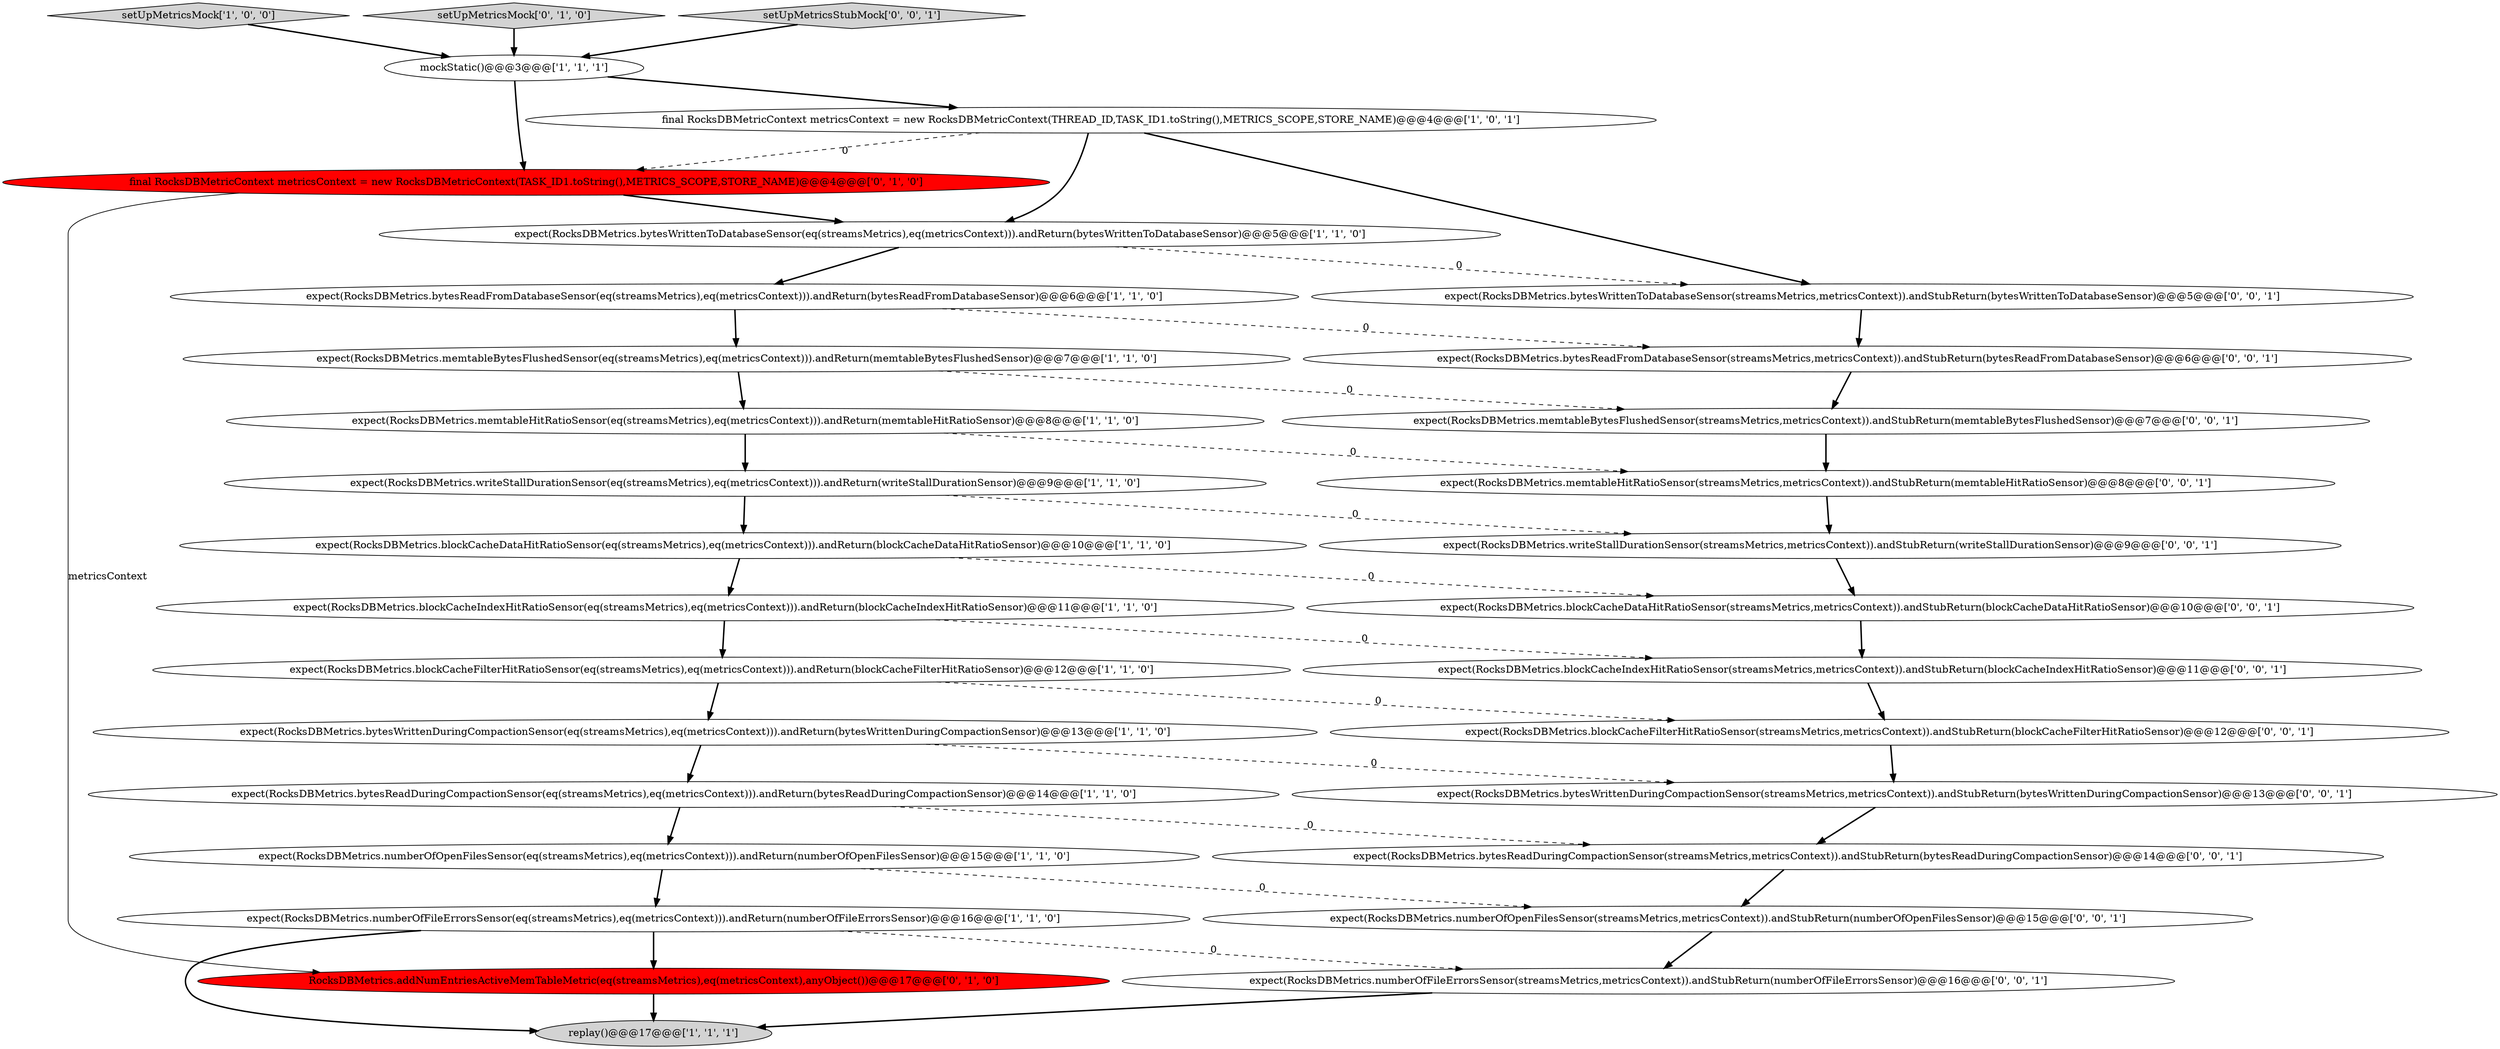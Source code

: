 digraph {
31 [style = filled, label = "expect(RocksDBMetrics.memtableBytesFlushedSensor(streamsMetrics,metricsContext)).andStubReturn(memtableBytesFlushedSensor)@@@7@@@['0', '0', '1']", fillcolor = white, shape = ellipse image = "AAA0AAABBB3BBB"];
17 [style = filled, label = "RocksDBMetrics.addNumEntriesActiveMemTableMetric(eq(streamsMetrics),eq(metricsContext),anyObject())@@@17@@@['0', '1', '0']", fillcolor = red, shape = ellipse image = "AAA1AAABBB2BBB"];
5 [style = filled, label = "expect(RocksDBMetrics.writeStallDurationSensor(eq(streamsMetrics),eq(metricsContext))).andReturn(writeStallDurationSensor)@@@9@@@['1', '1', '0']", fillcolor = white, shape = ellipse image = "AAA0AAABBB1BBB"];
8 [style = filled, label = "expect(RocksDBMetrics.bytesWrittenDuringCompactionSensor(eq(streamsMetrics),eq(metricsContext))).andReturn(bytesWrittenDuringCompactionSensor)@@@13@@@['1', '1', '0']", fillcolor = white, shape = ellipse image = "AAA0AAABBB1BBB"];
3 [style = filled, label = "final RocksDBMetricContext metricsContext = new RocksDBMetricContext(THREAD_ID,TASK_ID1.toString(),METRICS_SCOPE,STORE_NAME)@@@4@@@['1', '0', '1']", fillcolor = white, shape = ellipse image = "AAA0AAABBB1BBB"];
22 [style = filled, label = "expect(RocksDBMetrics.bytesWrittenToDatabaseSensor(streamsMetrics,metricsContext)).andStubReturn(bytesWrittenToDatabaseSensor)@@@5@@@['0', '0', '1']", fillcolor = white, shape = ellipse image = "AAA0AAABBB3BBB"];
1 [style = filled, label = "expect(RocksDBMetrics.memtableBytesFlushedSensor(eq(streamsMetrics),eq(metricsContext))).andReturn(memtableBytesFlushedSensor)@@@7@@@['1', '1', '0']", fillcolor = white, shape = ellipse image = "AAA0AAABBB1BBB"];
14 [style = filled, label = "expect(RocksDBMetrics.numberOfOpenFilesSensor(eq(streamsMetrics),eq(metricsContext))).andReturn(numberOfOpenFilesSensor)@@@15@@@['1', '1', '0']", fillcolor = white, shape = ellipse image = "AAA0AAABBB1BBB"];
9 [style = filled, label = "expect(RocksDBMetrics.blockCacheDataHitRatioSensor(eq(streamsMetrics),eq(metricsContext))).andReturn(blockCacheDataHitRatioSensor)@@@10@@@['1', '1', '0']", fillcolor = white, shape = ellipse image = "AAA0AAABBB1BBB"];
29 [style = filled, label = "expect(RocksDBMetrics.blockCacheIndexHitRatioSensor(streamsMetrics,metricsContext)).andStubReturn(blockCacheIndexHitRatioSensor)@@@11@@@['0', '0', '1']", fillcolor = white, shape = ellipse image = "AAA0AAABBB3BBB"];
27 [style = filled, label = "expect(RocksDBMetrics.bytesWrittenDuringCompactionSensor(streamsMetrics,metricsContext)).andStubReturn(bytesWrittenDuringCompactionSensor)@@@13@@@['0', '0', '1']", fillcolor = white, shape = ellipse image = "AAA0AAABBB3BBB"];
26 [style = filled, label = "expect(RocksDBMetrics.blockCacheFilterHitRatioSensor(streamsMetrics,metricsContext)).andStubReturn(blockCacheFilterHitRatioSensor)@@@12@@@['0', '0', '1']", fillcolor = white, shape = ellipse image = "AAA0AAABBB3BBB"];
25 [style = filled, label = "expect(RocksDBMetrics.numberOfFileErrorsSensor(streamsMetrics,metricsContext)).andStubReturn(numberOfFileErrorsSensor)@@@16@@@['0', '0', '1']", fillcolor = white, shape = ellipse image = "AAA0AAABBB3BBB"];
23 [style = filled, label = "expect(RocksDBMetrics.memtableHitRatioSensor(streamsMetrics,metricsContext)).andStubReturn(memtableHitRatioSensor)@@@8@@@['0', '0', '1']", fillcolor = white, shape = ellipse image = "AAA0AAABBB3BBB"];
0 [style = filled, label = "expect(RocksDBMetrics.bytesReadDuringCompactionSensor(eq(streamsMetrics),eq(metricsContext))).andReturn(bytesReadDuringCompactionSensor)@@@14@@@['1', '1', '0']", fillcolor = white, shape = ellipse image = "AAA0AAABBB1BBB"];
10 [style = filled, label = "expect(RocksDBMetrics.blockCacheIndexHitRatioSensor(eq(streamsMetrics),eq(metricsContext))).andReturn(blockCacheIndexHitRatioSensor)@@@11@@@['1', '1', '0']", fillcolor = white, shape = ellipse image = "AAA0AAABBB1BBB"];
19 [style = filled, label = "expect(RocksDBMetrics.writeStallDurationSensor(streamsMetrics,metricsContext)).andStubReturn(writeStallDurationSensor)@@@9@@@['0', '0', '1']", fillcolor = white, shape = ellipse image = "AAA0AAABBB3BBB"];
28 [style = filled, label = "expect(RocksDBMetrics.bytesReadFromDatabaseSensor(streamsMetrics,metricsContext)).andStubReturn(bytesReadFromDatabaseSensor)@@@6@@@['0', '0', '1']", fillcolor = white, shape = ellipse image = "AAA0AAABBB3BBB"];
16 [style = filled, label = "final RocksDBMetricContext metricsContext = new RocksDBMetricContext(TASK_ID1.toString(),METRICS_SCOPE,STORE_NAME)@@@4@@@['0', '1', '0']", fillcolor = red, shape = ellipse image = "AAA1AAABBB2BBB"];
12 [style = filled, label = "setUpMetricsMock['1', '0', '0']", fillcolor = lightgray, shape = diamond image = "AAA0AAABBB1BBB"];
15 [style = filled, label = "replay()@@@17@@@['1', '1', '1']", fillcolor = lightgray, shape = ellipse image = "AAA0AAABBB1BBB"];
20 [style = filled, label = "expect(RocksDBMetrics.numberOfOpenFilesSensor(streamsMetrics,metricsContext)).andStubReturn(numberOfOpenFilesSensor)@@@15@@@['0', '0', '1']", fillcolor = white, shape = ellipse image = "AAA0AAABBB3BBB"];
2 [style = filled, label = "expect(RocksDBMetrics.numberOfFileErrorsSensor(eq(streamsMetrics),eq(metricsContext))).andReturn(numberOfFileErrorsSensor)@@@16@@@['1', '1', '0']", fillcolor = white, shape = ellipse image = "AAA0AAABBB1BBB"];
18 [style = filled, label = "setUpMetricsMock['0', '1', '0']", fillcolor = lightgray, shape = diamond image = "AAA0AAABBB2BBB"];
30 [style = filled, label = "expect(RocksDBMetrics.blockCacheDataHitRatioSensor(streamsMetrics,metricsContext)).andStubReturn(blockCacheDataHitRatioSensor)@@@10@@@['0', '0', '1']", fillcolor = white, shape = ellipse image = "AAA0AAABBB3BBB"];
24 [style = filled, label = "expect(RocksDBMetrics.bytesReadDuringCompactionSensor(streamsMetrics,metricsContext)).andStubReturn(bytesReadDuringCompactionSensor)@@@14@@@['0', '0', '1']", fillcolor = white, shape = ellipse image = "AAA0AAABBB3BBB"];
4 [style = filled, label = "expect(RocksDBMetrics.bytesWrittenToDatabaseSensor(eq(streamsMetrics),eq(metricsContext))).andReturn(bytesWrittenToDatabaseSensor)@@@5@@@['1', '1', '0']", fillcolor = white, shape = ellipse image = "AAA0AAABBB1BBB"];
6 [style = filled, label = "expect(RocksDBMetrics.bytesReadFromDatabaseSensor(eq(streamsMetrics),eq(metricsContext))).andReturn(bytesReadFromDatabaseSensor)@@@6@@@['1', '1', '0']", fillcolor = white, shape = ellipse image = "AAA0AAABBB1BBB"];
21 [style = filled, label = "setUpMetricsStubMock['0', '0', '1']", fillcolor = lightgray, shape = diamond image = "AAA0AAABBB3BBB"];
11 [style = filled, label = "mockStatic()@@@3@@@['1', '1', '1']", fillcolor = white, shape = ellipse image = "AAA0AAABBB1BBB"];
13 [style = filled, label = "expect(RocksDBMetrics.blockCacheFilterHitRatioSensor(eq(streamsMetrics),eq(metricsContext))).andReturn(blockCacheFilterHitRatioSensor)@@@12@@@['1', '1', '0']", fillcolor = white, shape = ellipse image = "AAA0AAABBB1BBB"];
7 [style = filled, label = "expect(RocksDBMetrics.memtableHitRatioSensor(eq(streamsMetrics),eq(metricsContext))).andReturn(memtableHitRatioSensor)@@@8@@@['1', '1', '0']", fillcolor = white, shape = ellipse image = "AAA0AAABBB1BBB"];
2->17 [style = bold, label=""];
11->16 [style = bold, label=""];
31->23 [style = bold, label=""];
7->23 [style = dashed, label="0"];
5->9 [style = bold, label=""];
4->6 [style = bold, label=""];
1->31 [style = dashed, label="0"];
28->31 [style = bold, label=""];
18->11 [style = bold, label=""];
12->11 [style = bold, label=""];
14->20 [style = dashed, label="0"];
22->28 [style = bold, label=""];
4->22 [style = dashed, label="0"];
9->10 [style = bold, label=""];
10->29 [style = dashed, label="0"];
3->22 [style = bold, label=""];
20->25 [style = bold, label=""];
3->4 [style = bold, label=""];
1->7 [style = bold, label=""];
30->29 [style = bold, label=""];
13->26 [style = dashed, label="0"];
16->17 [style = solid, label="metricsContext"];
29->26 [style = bold, label=""];
24->20 [style = bold, label=""];
8->0 [style = bold, label=""];
6->1 [style = bold, label=""];
6->28 [style = dashed, label="0"];
26->27 [style = bold, label=""];
7->5 [style = bold, label=""];
0->14 [style = bold, label=""];
10->13 [style = bold, label=""];
21->11 [style = bold, label=""];
11->3 [style = bold, label=""];
23->19 [style = bold, label=""];
2->15 [style = bold, label=""];
17->15 [style = bold, label=""];
2->25 [style = dashed, label="0"];
25->15 [style = bold, label=""];
0->24 [style = dashed, label="0"];
8->27 [style = dashed, label="0"];
27->24 [style = bold, label=""];
14->2 [style = bold, label=""];
13->8 [style = bold, label=""];
16->4 [style = bold, label=""];
5->19 [style = dashed, label="0"];
9->30 [style = dashed, label="0"];
3->16 [style = dashed, label="0"];
19->30 [style = bold, label=""];
}
